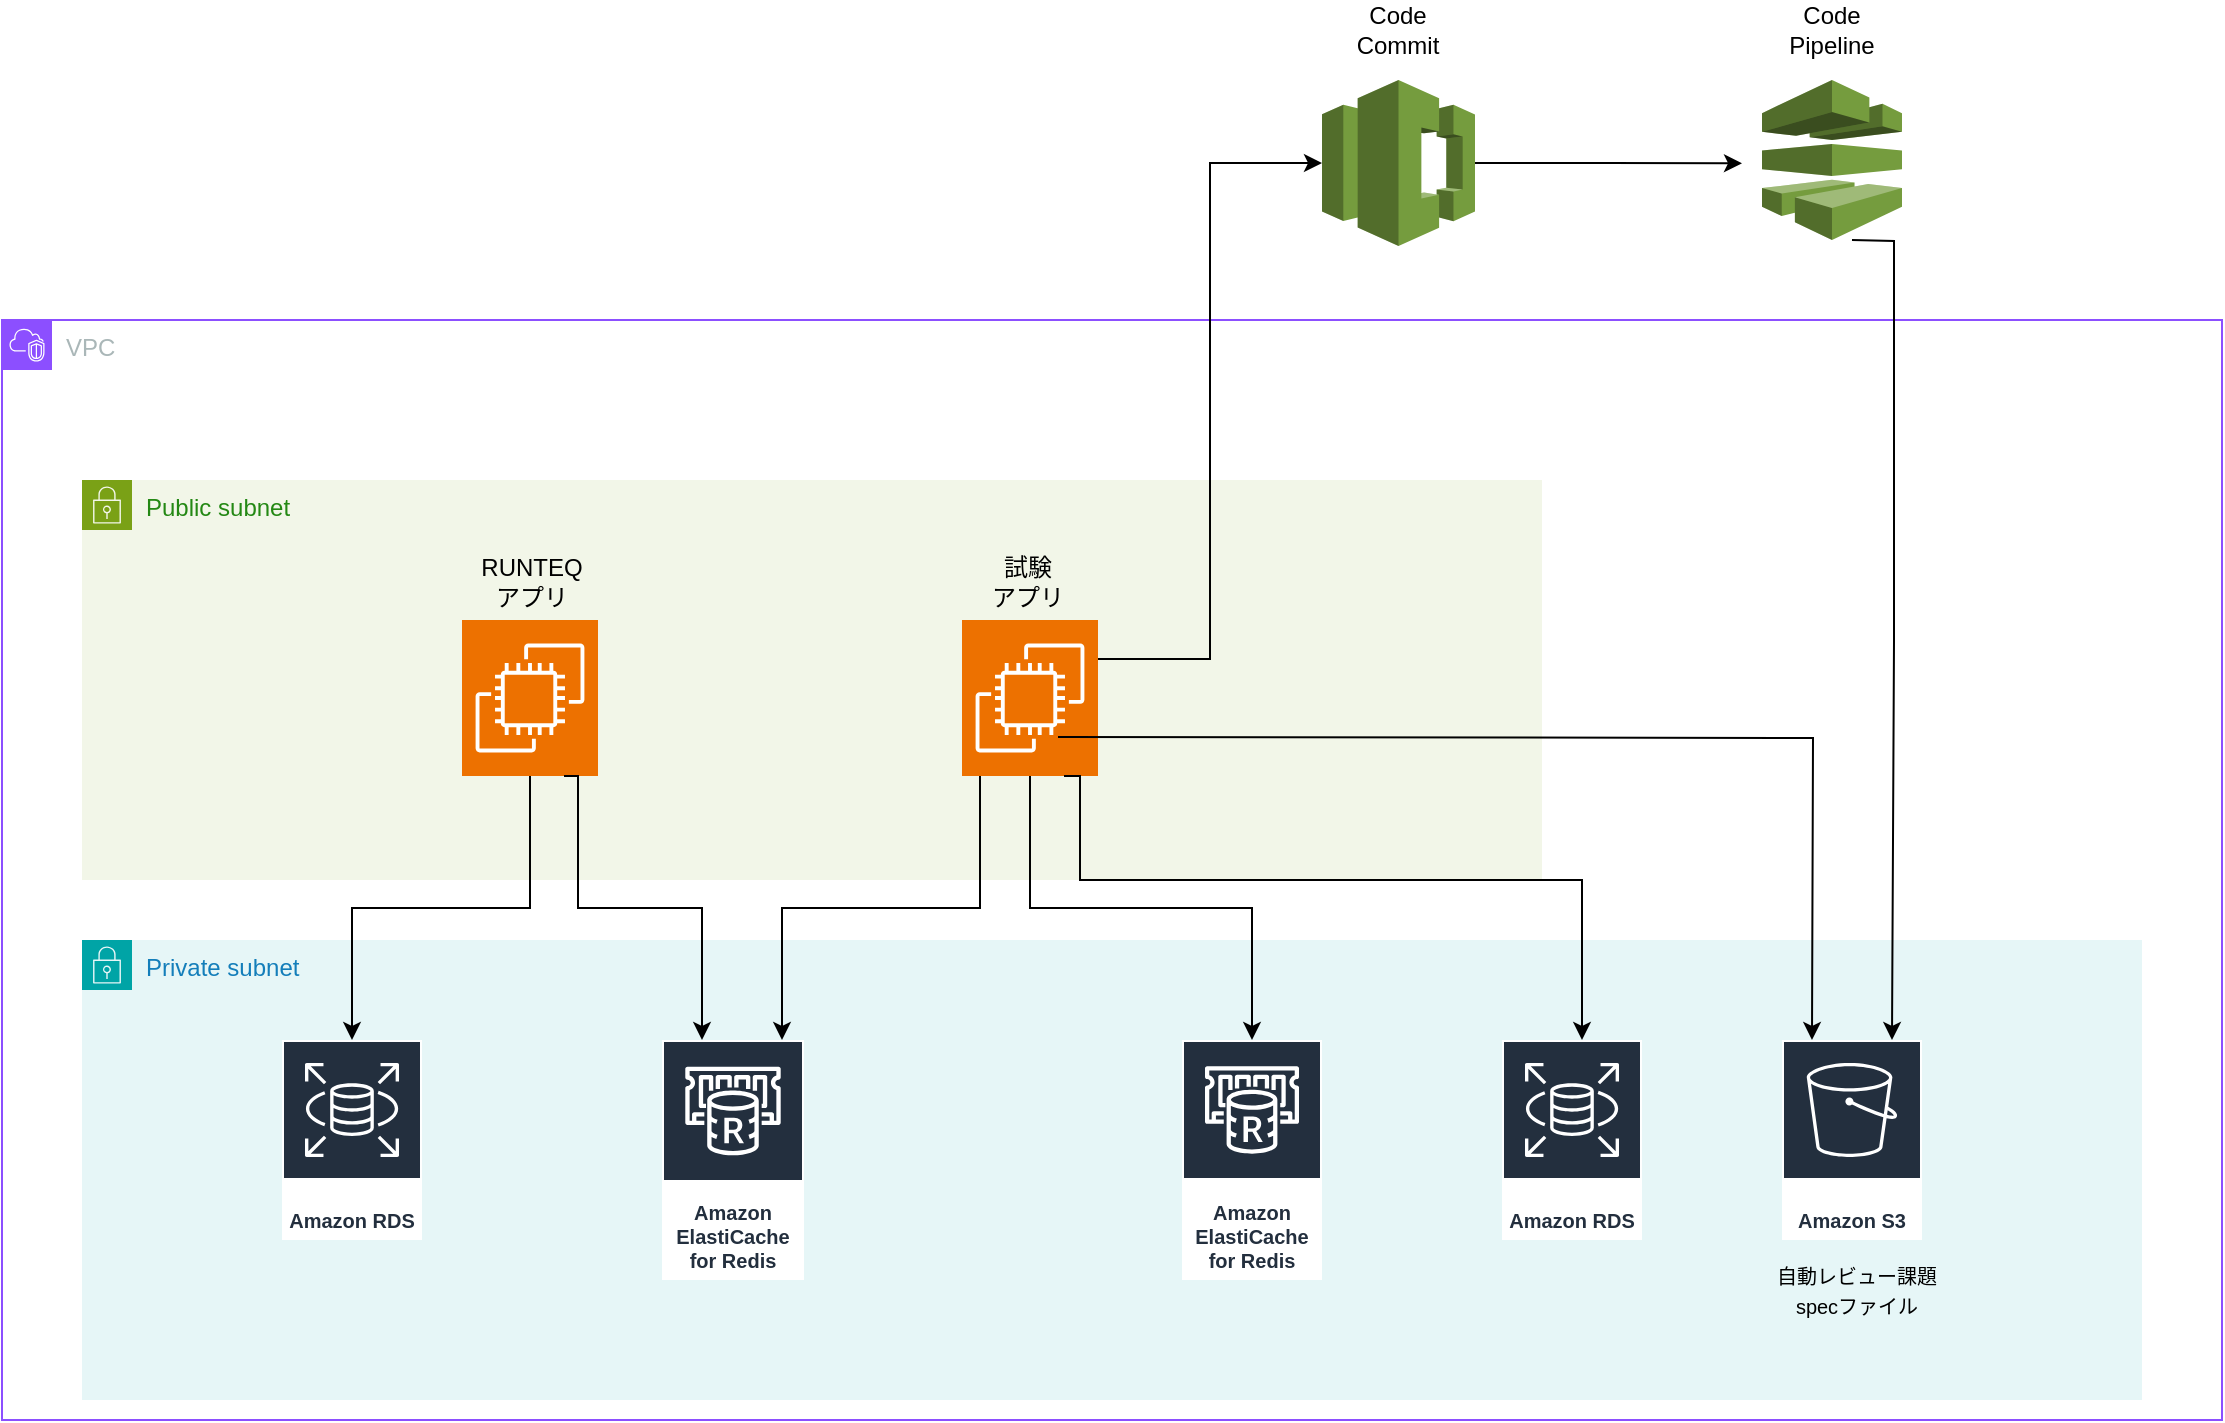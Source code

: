 <mxfile version="24.8.3">
  <diagram id="Ht1M8jgEwFfnCIfOTk4-" name="Page-1">
    <mxGraphModel dx="609" dy="1220" grid="1" gridSize="10" guides="1" tooltips="1" connect="1" arrows="1" fold="1" page="1" pageScale="1" pageWidth="1169" pageHeight="827" math="0" shadow="0">
      <root>
        <mxCell id="0" />
        <mxCell id="1" parent="0" />
        <mxCell id="tops9HvevJNxcCVQyeS8-22" value="VPC" style="points=[[0,0],[0.25,0],[0.5,0],[0.75,0],[1,0],[1,0.25],[1,0.5],[1,0.75],[1,1],[0.75,1],[0.5,1],[0.25,1],[0,1],[0,0.75],[0,0.5],[0,0.25]];outlineConnect=0;gradientColor=none;html=1;whiteSpace=wrap;fontSize=12;fontStyle=0;container=1;pointerEvents=0;collapsible=0;recursiveResize=0;shape=mxgraph.aws4.group;grIcon=mxgraph.aws4.group_vpc2;strokeColor=#8C4FFF;fillColor=none;verticalAlign=top;align=left;spacingLeft=30;fontColor=#AAB7B8;dashed=0;" parent="1" vertex="1">
          <mxGeometry x="50" y="-580" width="1110" height="550" as="geometry" />
        </mxCell>
        <mxCell id="tops9HvevJNxcCVQyeS8-24" value="Public subnet" style="points=[[0,0],[0.25,0],[0.5,0],[0.75,0],[1,0],[1,0.25],[1,0.5],[1,0.75],[1,1],[0.75,1],[0.5,1],[0.25,1],[0,1],[0,0.75],[0,0.5],[0,0.25]];outlineConnect=0;gradientColor=none;html=1;whiteSpace=wrap;fontSize=12;fontStyle=0;container=1;pointerEvents=0;collapsible=0;recursiveResize=0;shape=mxgraph.aws4.group;grIcon=mxgraph.aws4.group_security_group;grStroke=0;strokeColor=#7AA116;fillColor=#F2F6E8;verticalAlign=top;align=left;spacingLeft=30;fontColor=#248814;dashed=0;" parent="tops9HvevJNxcCVQyeS8-22" vertex="1">
          <mxGeometry x="40" y="80" width="730" height="200" as="geometry" />
        </mxCell>
        <mxCell id="tops9HvevJNxcCVQyeS8-2" value="" style="sketch=0;points=[[0,0,0],[0.25,0,0],[0.5,0,0],[0.75,0,0],[1,0,0],[0,1,0],[0.25,1,0],[0.5,1,0],[0.75,1,0],[1,1,0],[0,0.25,0],[0,0.5,0],[0,0.75,0],[1,0.25,0],[1,0.5,0],[1,0.75,0]];outlineConnect=0;fontColor=#232F3E;fillColor=#ED7100;strokeColor=#ffffff;dashed=0;verticalLabelPosition=bottom;verticalAlign=top;align=center;html=1;fontSize=12;fontStyle=0;aspect=fixed;shape=mxgraph.aws4.resourceIcon;resIcon=mxgraph.aws4.ec2;" parent="tops9HvevJNxcCVQyeS8-24" vertex="1">
          <mxGeometry x="190" y="70" width="68" height="78" as="geometry" />
        </mxCell>
        <mxCell id="tops9HvevJNxcCVQyeS8-7" value="" style="sketch=0;points=[[0,0,0],[0.25,0,0],[0.5,0,0],[0.75,0,0],[1,0,0],[0,1,0],[0.25,1,0],[0.5,1,0],[0.75,1,0],[1,1,0],[0,0.25,0],[0,0.5,0],[0,0.75,0],[1,0.25,0],[1,0.5,0],[1,0.75,0]];outlineConnect=0;fontColor=#232F3E;fillColor=#ED7100;strokeColor=#ffffff;dashed=0;verticalLabelPosition=bottom;verticalAlign=top;align=center;html=1;fontSize=12;fontStyle=0;aspect=fixed;shape=mxgraph.aws4.resourceIcon;resIcon=mxgraph.aws4.ec2;" parent="tops9HvevJNxcCVQyeS8-24" vertex="1">
          <mxGeometry x="440" y="70" width="68" height="78" as="geometry" />
        </mxCell>
        <mxCell id="88a5L5l1Er8q3SRM8hLV-1" value="RUNTEQ&lt;br&gt;アプリ" style="text;html=1;align=center;verticalAlign=middle;whiteSpace=wrap;rounded=0;" vertex="1" parent="tops9HvevJNxcCVQyeS8-24">
          <mxGeometry x="190" y="36" width="70" height="30" as="geometry" />
        </mxCell>
        <mxCell id="88a5L5l1Er8q3SRM8hLV-2" value="試験&lt;br&gt;アプリ" style="text;html=1;align=center;verticalAlign=middle;whiteSpace=wrap;rounded=0;" vertex="1" parent="tops9HvevJNxcCVQyeS8-24">
          <mxGeometry x="438" y="36" width="70" height="30" as="geometry" />
        </mxCell>
        <mxCell id="tops9HvevJNxcCVQyeS8-26" value="Private subnet" style="points=[[0,0],[0.25,0],[0.5,0],[0.75,0],[1,0],[1,0.25],[1,0.5],[1,0.75],[1,1],[0.75,1],[0.5,1],[0.25,1],[0,1],[0,0.75],[0,0.5],[0,0.25]];outlineConnect=0;gradientColor=none;html=1;whiteSpace=wrap;fontSize=12;fontStyle=0;container=1;pointerEvents=0;collapsible=0;recursiveResize=0;shape=mxgraph.aws4.group;grIcon=mxgraph.aws4.group_security_group;grStroke=0;strokeColor=#00A4A6;fillColor=#E6F6F7;verticalAlign=top;align=left;spacingLeft=30;fontColor=#147EBA;dashed=0;" parent="tops9HvevJNxcCVQyeS8-22" vertex="1">
          <mxGeometry x="40" y="310" width="1030" height="230" as="geometry" />
        </mxCell>
        <mxCell id="tops9HvevJNxcCVQyeS8-8" value="Amazon ElastiCache for Redis" style="sketch=0;outlineConnect=0;fontColor=#232F3E;gradientColor=none;strokeColor=#ffffff;fillColor=#232F3E;dashed=0;verticalLabelPosition=middle;verticalAlign=bottom;align=center;html=1;whiteSpace=wrap;fontSize=10;fontStyle=1;spacing=3;shape=mxgraph.aws4.productIcon;prIcon=mxgraph.aws4.elasticache_for_redis;" parent="tops9HvevJNxcCVQyeS8-26" vertex="1">
          <mxGeometry x="550" y="50" width="70" height="120" as="geometry" />
        </mxCell>
        <mxCell id="tops9HvevJNxcCVQyeS8-5" value="Amazon RDS" style="sketch=0;outlineConnect=0;fontColor=#232F3E;gradientColor=none;strokeColor=#ffffff;fillColor=#232F3E;dashed=0;verticalLabelPosition=middle;verticalAlign=bottom;align=center;html=1;whiteSpace=wrap;fontSize=10;fontStyle=1;spacing=3;shape=mxgraph.aws4.productIcon;prIcon=mxgraph.aws4.rds;" parent="tops9HvevJNxcCVQyeS8-26" vertex="1">
          <mxGeometry x="100" y="50" width="70" height="100" as="geometry" />
        </mxCell>
        <mxCell id="tops9HvevJNxcCVQyeS8-6" value="Amazon ElastiCache for Redis" style="sketch=0;outlineConnect=0;fontColor=#232F3E;gradientColor=none;strokeColor=#ffffff;fillColor=#232F3E;dashed=0;verticalLabelPosition=middle;verticalAlign=bottom;align=center;html=1;whiteSpace=wrap;fontSize=10;fontStyle=1;spacing=3;shape=mxgraph.aws4.productIcon;prIcon=mxgraph.aws4.elasticache_for_redis;" parent="tops9HvevJNxcCVQyeS8-26" vertex="1">
          <mxGeometry x="290" y="50" width="71" height="120" as="geometry" />
        </mxCell>
        <mxCell id="tops9HvevJNxcCVQyeS8-28" value="Amazon RDS" style="sketch=0;outlineConnect=0;fontColor=#232F3E;gradientColor=none;strokeColor=#ffffff;fillColor=#232F3E;dashed=0;verticalLabelPosition=middle;verticalAlign=bottom;align=center;html=1;whiteSpace=wrap;fontSize=10;fontStyle=1;spacing=3;shape=mxgraph.aws4.productIcon;prIcon=mxgraph.aws4.rds;" parent="tops9HvevJNxcCVQyeS8-26" vertex="1">
          <mxGeometry x="710" y="50" width="70" height="100" as="geometry" />
        </mxCell>
        <mxCell id="88a5L5l1Er8q3SRM8hLV-3" value="&lt;font style=&quot;font-size: 10px;&quot;&gt;自動レビュー課題&lt;br&gt;specファイル&lt;/font&gt;" style="text;html=1;align=center;verticalAlign=middle;whiteSpace=wrap;rounded=0;" vertex="1" parent="tops9HvevJNxcCVQyeS8-26">
          <mxGeometry x="845" y="160" width="85" height="30" as="geometry" />
        </mxCell>
        <mxCell id="tops9HvevJNxcCVQyeS8-38" value="Amazon S3" style="sketch=0;outlineConnect=0;fontColor=#232F3E;gradientColor=none;strokeColor=#ffffff;fillColor=#232F3E;dashed=0;verticalLabelPosition=middle;verticalAlign=bottom;align=center;html=1;whiteSpace=wrap;fontSize=10;fontStyle=1;spacing=3;shape=mxgraph.aws4.productIcon;prIcon=mxgraph.aws4.s3;" parent="tops9HvevJNxcCVQyeS8-26" vertex="1">
          <mxGeometry x="850" y="50" width="70" height="100" as="geometry" />
        </mxCell>
        <mxCell id="tops9HvevJNxcCVQyeS8-29" style="edgeStyle=orthogonalEdgeStyle;rounded=0;orthogonalLoop=1;jettySize=auto;html=1;exitX=0.5;exitY=1;exitDx=0;exitDy=0;exitPerimeter=0;" parent="tops9HvevJNxcCVQyeS8-22" source="tops9HvevJNxcCVQyeS8-2" target="tops9HvevJNxcCVQyeS8-5" edge="1">
          <mxGeometry relative="1" as="geometry" />
        </mxCell>
        <mxCell id="tops9HvevJNxcCVQyeS8-30" style="edgeStyle=orthogonalEdgeStyle;rounded=0;orthogonalLoop=1;jettySize=auto;html=1;exitX=0.75;exitY=1;exitDx=0;exitDy=0;exitPerimeter=0;" parent="tops9HvevJNxcCVQyeS8-22" source="tops9HvevJNxcCVQyeS8-2" target="tops9HvevJNxcCVQyeS8-6" edge="1">
          <mxGeometry relative="1" as="geometry">
            <Array as="points">
              <mxPoint x="288" y="294" />
              <mxPoint x="350" y="294" />
            </Array>
          </mxGeometry>
        </mxCell>
        <mxCell id="tops9HvevJNxcCVQyeS8-31" style="edgeStyle=orthogonalEdgeStyle;rounded=0;orthogonalLoop=1;jettySize=auto;html=1;" parent="tops9HvevJNxcCVQyeS8-22" source="tops9HvevJNxcCVQyeS8-7" target="tops9HvevJNxcCVQyeS8-6" edge="1">
          <mxGeometry relative="1" as="geometry">
            <Array as="points">
              <mxPoint x="489" y="294" />
              <mxPoint x="390" y="294" />
            </Array>
          </mxGeometry>
        </mxCell>
        <mxCell id="tops9HvevJNxcCVQyeS8-33" style="edgeStyle=orthogonalEdgeStyle;rounded=0;orthogonalLoop=1;jettySize=auto;html=1;exitX=0.5;exitY=1;exitDx=0;exitDy=0;exitPerimeter=0;" parent="tops9HvevJNxcCVQyeS8-22" source="tops9HvevJNxcCVQyeS8-7" target="tops9HvevJNxcCVQyeS8-8" edge="1">
          <mxGeometry relative="1" as="geometry" />
        </mxCell>
        <mxCell id="tops9HvevJNxcCVQyeS8-34" style="edgeStyle=orthogonalEdgeStyle;rounded=0;orthogonalLoop=1;jettySize=auto;html=1;exitX=0.75;exitY=1;exitDx=0;exitDy=0;exitPerimeter=0;" parent="tops9HvevJNxcCVQyeS8-22" source="tops9HvevJNxcCVQyeS8-7" target="tops9HvevJNxcCVQyeS8-28" edge="1">
          <mxGeometry relative="1" as="geometry">
            <Array as="points">
              <mxPoint x="539" y="280" />
              <mxPoint x="790" y="280" />
            </Array>
          </mxGeometry>
        </mxCell>
        <mxCell id="88a5L5l1Er8q3SRM8hLV-4" style="edgeStyle=orthogonalEdgeStyle;rounded=0;orthogonalLoop=1;jettySize=auto;html=1;exitX=1;exitY=0.75;exitDx=0;exitDy=0;exitPerimeter=0;" edge="1" parent="tops9HvevJNxcCVQyeS8-22">
          <mxGeometry relative="1" as="geometry">
            <mxPoint x="528" y="208.5" as="sourcePoint" />
            <mxPoint x="905" y="360" as="targetPoint" />
          </mxGeometry>
        </mxCell>
        <mxCell id="88a5L5l1Er8q3SRM8hLV-8" style="edgeStyle=orthogonalEdgeStyle;rounded=0;orthogonalLoop=1;jettySize=auto;html=1;exitX=1;exitY=0.5;exitDx=0;exitDy=0;exitPerimeter=0;" edge="1" parent="1" source="tops9HvevJNxcCVQyeS8-35">
          <mxGeometry relative="1" as="geometry">
            <mxPoint x="920" y="-658.381" as="targetPoint" />
          </mxGeometry>
        </mxCell>
        <mxCell id="tops9HvevJNxcCVQyeS8-35" value="" style="outlineConnect=0;dashed=0;verticalLabelPosition=bottom;verticalAlign=top;align=center;html=1;shape=mxgraph.aws3.codecommit;fillColor=#759C3E;gradientColor=none;" parent="1" vertex="1">
          <mxGeometry x="710" y="-700" width="76.5" height="83" as="geometry" />
        </mxCell>
        <mxCell id="88a5L5l1Er8q3SRM8hLV-10" style="edgeStyle=orthogonalEdgeStyle;rounded=0;orthogonalLoop=1;jettySize=auto;html=1;exitX=0.5;exitY=1;exitDx=0;exitDy=0;exitPerimeter=0;" edge="1" parent="1">
          <mxGeometry relative="1" as="geometry">
            <mxPoint x="975" y="-620" as="sourcePoint" />
            <mxPoint x="995" y="-220" as="targetPoint" />
          </mxGeometry>
        </mxCell>
        <mxCell id="tops9HvevJNxcCVQyeS8-36" value="" style="outlineConnect=0;dashed=0;verticalLabelPosition=bottom;verticalAlign=top;align=center;html=1;shape=mxgraph.aws3.codepipeline;fillColor=#759C3E;gradientColor=none;" parent="1" vertex="1">
          <mxGeometry x="930" y="-700" width="70" height="80" as="geometry" />
        </mxCell>
        <mxCell id="88a5L5l1Er8q3SRM8hLV-5" value="Code Commit" style="text;html=1;align=center;verticalAlign=middle;whiteSpace=wrap;rounded=0;" vertex="1" parent="1">
          <mxGeometry x="713.25" y="-740" width="70" height="30" as="geometry" />
        </mxCell>
        <mxCell id="88a5L5l1Er8q3SRM8hLV-6" value="Code Pipeline" style="text;html=1;align=center;verticalAlign=middle;whiteSpace=wrap;rounded=0;" vertex="1" parent="1">
          <mxGeometry x="930" y="-740" width="70" height="30" as="geometry" />
        </mxCell>
        <mxCell id="88a5L5l1Er8q3SRM8hLV-7" style="edgeStyle=orthogonalEdgeStyle;rounded=0;orthogonalLoop=1;jettySize=auto;html=1;exitX=1;exitY=0.25;exitDx=0;exitDy=0;exitPerimeter=0;entryX=0;entryY=0.5;entryDx=0;entryDy=0;entryPerimeter=0;" edge="1" parent="1" source="tops9HvevJNxcCVQyeS8-7" target="tops9HvevJNxcCVQyeS8-35">
          <mxGeometry relative="1" as="geometry" />
        </mxCell>
      </root>
    </mxGraphModel>
  </diagram>
</mxfile>
